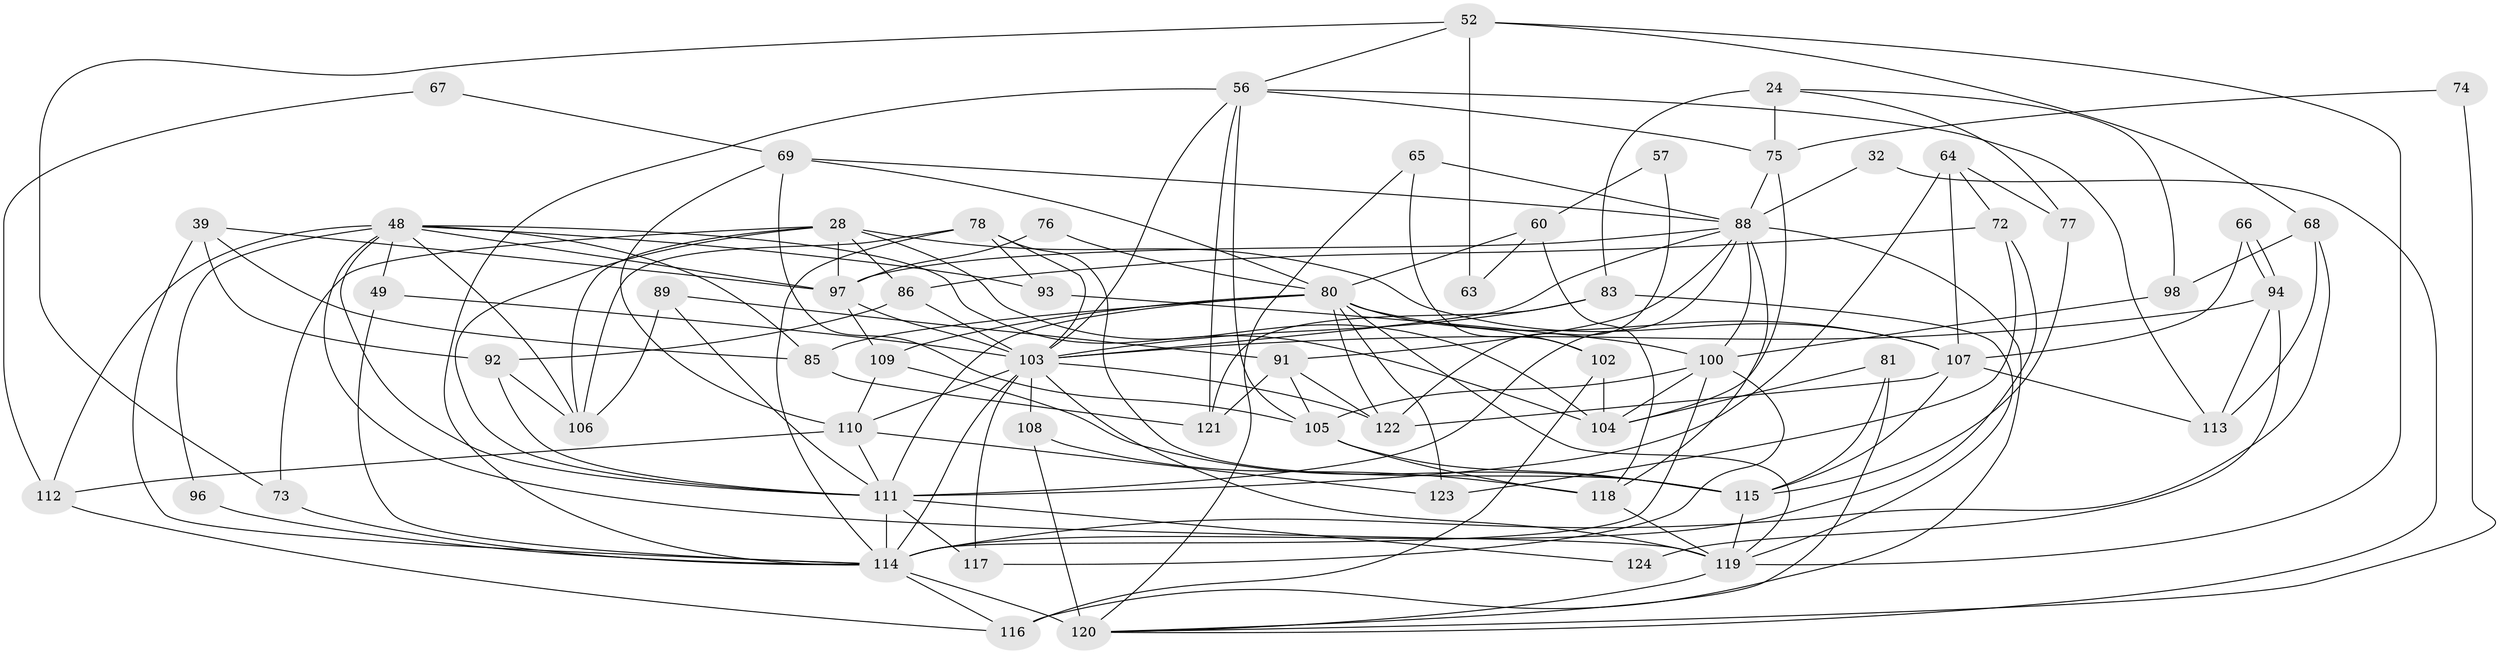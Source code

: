 // original degree distribution, {3: 0.22580645161290322, 5: 0.2661290322580645, 2: 0.16129032258064516, 4: 0.25, 7: 0.016129032258064516, 6: 0.04838709677419355, 8: 0.024193548387096774, 9: 0.008064516129032258}
// Generated by graph-tools (version 1.1) at 2025/51/03/09/25 04:51:24]
// undirected, 62 vertices, 153 edges
graph export_dot {
graph [start="1"]
  node [color=gray90,style=filled];
  24;
  28;
  32;
  39;
  48 [super="+20+36"];
  49;
  52;
  56 [super="+41+47"];
  57;
  60;
  63;
  64 [super="+25"];
  65;
  66;
  67;
  68;
  69 [super="+1"];
  72 [super="+43"];
  73 [super="+51"];
  74;
  75;
  76;
  77 [super="+45"];
  78 [super="+54"];
  80 [super="+14+33+38"];
  81;
  83 [super="+46"];
  85 [super="+18"];
  86;
  88 [super="+11+44+35"];
  89;
  91;
  92;
  93;
  94;
  96;
  97 [super="+40"];
  98 [super="+26"];
  100 [super="+62"];
  102;
  103 [super="+70+101"];
  104 [super="+37"];
  105 [super="+23+55"];
  106 [super="+30"];
  107 [super="+16+59"];
  108 [super="+17"];
  109 [super="+99"];
  110 [super="+87"];
  111 [super="+3+42+58"];
  112;
  113;
  114 [super="+95+21+79"];
  115 [super="+13"];
  116 [super="+82"];
  117;
  118;
  119 [super="+90"];
  120 [super="+6+84"];
  121;
  122 [super="+9"];
  123;
  124;
  24 -- 75;
  24 -- 83 [weight=2];
  24 -- 98;
  24 -- 77;
  28 -- 86;
  28 -- 73;
  28 -- 97 [weight=2];
  28 -- 104;
  28 -- 106;
  28 -- 111;
  28 -- 107;
  32 -- 120;
  32 -- 88;
  39 -- 92;
  39 -- 85;
  39 -- 97;
  39 -- 114;
  48 -- 49 [weight=2];
  48 -- 85;
  48 -- 111;
  48 -- 97 [weight=2];
  48 -- 93;
  48 -- 96;
  48 -- 112;
  48 -- 106;
  48 -- 104;
  48 -- 119;
  49 -- 103 [weight=2];
  49 -- 114;
  52 -- 68;
  52 -- 63;
  52 -- 73;
  52 -- 119;
  52 -- 56;
  56 -- 75;
  56 -- 105 [weight=2];
  56 -- 121;
  56 -- 114 [weight=2];
  56 -- 113;
  56 -- 103;
  57 -- 122;
  57 -- 60;
  60 -- 118;
  60 -- 63;
  60 -- 80;
  64 -- 72;
  64 -- 107;
  64 -- 111 [weight=2];
  64 -- 77;
  65 -- 102;
  65 -- 120;
  65 -- 88;
  66 -- 94;
  66 -- 94;
  66 -- 107;
  67 -- 69;
  67 -- 112;
  68 -- 113;
  68 -- 114;
  68 -- 98;
  69 -- 110;
  69 -- 80;
  69 -- 105;
  69 -- 88;
  72 -- 123;
  72 -- 114 [weight=2];
  72 -- 86;
  73 -- 114 [weight=3];
  74 -- 75;
  74 -- 120;
  75 -- 104;
  75 -- 88;
  76 -- 97;
  76 -- 80;
  77 -- 115;
  78 -- 114;
  78 -- 106;
  78 -- 103;
  78 -- 115;
  78 -- 93;
  80 -- 109;
  80 -- 85 [weight=3];
  80 -- 123;
  80 -- 122;
  80 -- 111 [weight=3];
  80 -- 102;
  80 -- 119 [weight=2];
  80 -- 107;
  81 -- 115;
  81 -- 120;
  81 -- 104;
  83 -- 121;
  83 -- 103;
  83 -- 119;
  85 -- 121;
  86 -- 92;
  86 -- 103;
  88 -- 116 [weight=2];
  88 -- 100 [weight=2];
  88 -- 91;
  88 -- 97;
  88 -- 103 [weight=2];
  88 -- 111;
  88 -- 118;
  89 -- 91;
  89 -- 111;
  89 -- 106;
  91 -- 122 [weight=2];
  91 -- 121;
  91 -- 105;
  92 -- 106;
  92 -- 111;
  93 -- 100;
  94 -- 113;
  94 -- 124;
  94 -- 103;
  96 -- 114;
  97 -- 109;
  97 -- 103 [weight=2];
  98 -- 100;
  100 -- 114 [weight=2];
  100 -- 105 [weight=2];
  100 -- 117;
  100 -- 104;
  102 -- 116 [weight=2];
  102 -- 104;
  103 -- 122;
  103 -- 108;
  103 -- 114;
  103 -- 119 [weight=2];
  103 -- 117;
  103 -- 110;
  105 -- 115;
  105 -- 118;
  107 -- 122;
  107 -- 115;
  107 -- 113;
  108 -- 118;
  108 -- 120 [weight=3];
  109 -- 110;
  109 -- 115 [weight=2];
  110 -- 123;
  110 -- 111 [weight=2];
  110 -- 112;
  111 -- 117;
  111 -- 124;
  111 -- 114 [weight=2];
  112 -- 116;
  114 -- 120 [weight=2];
  114 -- 116 [weight=2];
  115 -- 119;
  118 -- 119;
  119 -- 120;
}
